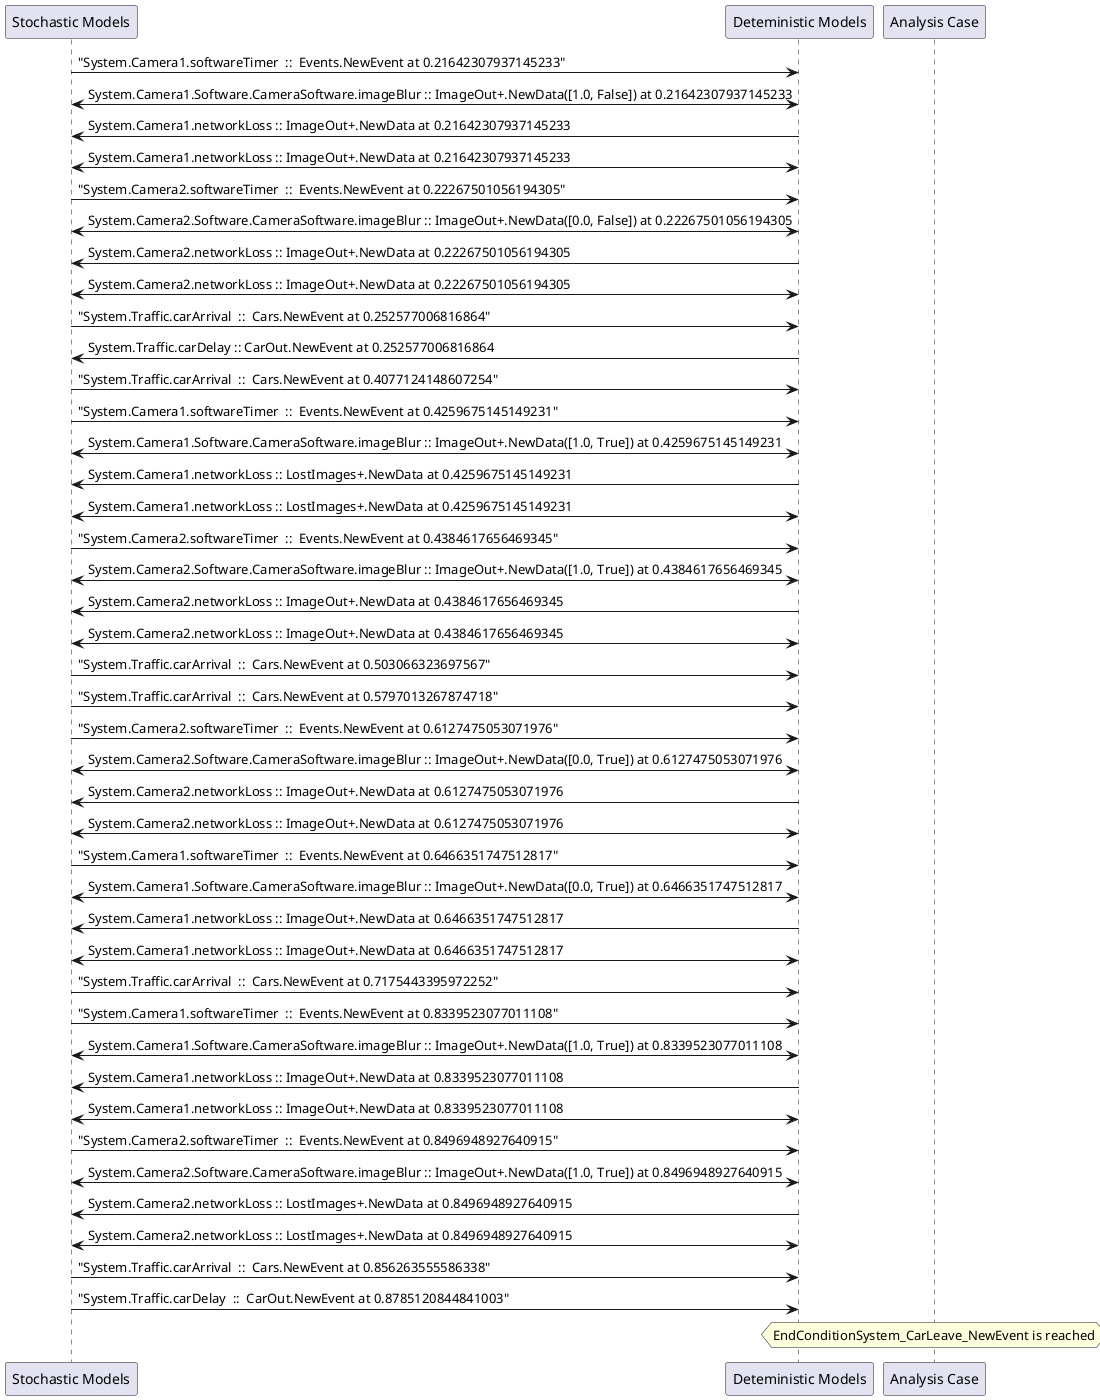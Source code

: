 
	@startuml
	participant "Stochastic Models" as stochmodel
	participant "Deteministic Models" as detmodel
	participant "Analysis Case" as analysis
	{5078_stop} stochmodel -> detmodel : "System.Camera1.softwareTimer  ::  Events.NewEvent at 0.21642307937145233"
detmodel <-> stochmodel : System.Camera1.Software.CameraSoftware.imageBlur :: ImageOut+.NewData([1.0, False]) at 0.21642307937145233
detmodel -> stochmodel : System.Camera1.networkLoss :: ImageOut+.NewData at 0.21642307937145233
detmodel <-> stochmodel : System.Camera1.networkLoss :: ImageOut+.NewData at 0.21642307937145233
{5094_stop} stochmodel -> detmodel : "System.Camera2.softwareTimer  ::  Events.NewEvent at 0.22267501056194305"
detmodel <-> stochmodel : System.Camera2.Software.CameraSoftware.imageBlur :: ImageOut+.NewData([0.0, False]) at 0.22267501056194305
detmodel -> stochmodel : System.Camera2.networkLoss :: ImageOut+.NewData at 0.22267501056194305
detmodel <-> stochmodel : System.Camera2.networkLoss :: ImageOut+.NewData at 0.22267501056194305
{5109_stop} stochmodel -> detmodel : "System.Traffic.carArrival  ::  Cars.NewEvent at 0.252577006816864"
{5124_start} detmodel -> stochmodel : System.Traffic.carDelay :: CarOut.NewEvent at 0.252577006816864
{5110_stop} stochmodel -> detmodel : "System.Traffic.carArrival  ::  Cars.NewEvent at 0.4077124148607254"
{5079_stop} stochmodel -> detmodel : "System.Camera1.softwareTimer  ::  Events.NewEvent at 0.4259675145149231"
detmodel <-> stochmodel : System.Camera1.Software.CameraSoftware.imageBlur :: ImageOut+.NewData([1.0, True]) at 0.4259675145149231
detmodel -> stochmodel : System.Camera1.networkLoss :: LostImages+.NewData at 0.4259675145149231
detmodel <-> stochmodel : System.Camera1.networkLoss :: LostImages+.NewData at 0.4259675145149231
{5095_stop} stochmodel -> detmodel : "System.Camera2.softwareTimer  ::  Events.NewEvent at 0.4384617656469345"
detmodel <-> stochmodel : System.Camera2.Software.CameraSoftware.imageBlur :: ImageOut+.NewData([1.0, True]) at 0.4384617656469345
detmodel -> stochmodel : System.Camera2.networkLoss :: ImageOut+.NewData at 0.4384617656469345
detmodel <-> stochmodel : System.Camera2.networkLoss :: ImageOut+.NewData at 0.4384617656469345
{5111_stop} stochmodel -> detmodel : "System.Traffic.carArrival  ::  Cars.NewEvent at 0.503066323697567"
{5112_stop} stochmodel -> detmodel : "System.Traffic.carArrival  ::  Cars.NewEvent at 0.5797013267874718"
{5096_stop} stochmodel -> detmodel : "System.Camera2.softwareTimer  ::  Events.NewEvent at 0.6127475053071976"
detmodel <-> stochmodel : System.Camera2.Software.CameraSoftware.imageBlur :: ImageOut+.NewData([0.0, True]) at 0.6127475053071976
detmodel -> stochmodel : System.Camera2.networkLoss :: ImageOut+.NewData at 0.6127475053071976
detmodel <-> stochmodel : System.Camera2.networkLoss :: ImageOut+.NewData at 0.6127475053071976
{5080_stop} stochmodel -> detmodel : "System.Camera1.softwareTimer  ::  Events.NewEvent at 0.6466351747512817"
detmodel <-> stochmodel : System.Camera1.Software.CameraSoftware.imageBlur :: ImageOut+.NewData([0.0, True]) at 0.6466351747512817
detmodel -> stochmodel : System.Camera1.networkLoss :: ImageOut+.NewData at 0.6466351747512817
detmodel <-> stochmodel : System.Camera1.networkLoss :: ImageOut+.NewData at 0.6466351747512817
{5113_stop} stochmodel -> detmodel : "System.Traffic.carArrival  ::  Cars.NewEvent at 0.7175443395972252"
{5081_stop} stochmodel -> detmodel : "System.Camera1.softwareTimer  ::  Events.NewEvent at 0.8339523077011108"
detmodel <-> stochmodel : System.Camera1.Software.CameraSoftware.imageBlur :: ImageOut+.NewData([1.0, True]) at 0.8339523077011108
detmodel -> stochmodel : System.Camera1.networkLoss :: ImageOut+.NewData at 0.8339523077011108
detmodel <-> stochmodel : System.Camera1.networkLoss :: ImageOut+.NewData at 0.8339523077011108
{5097_stop} stochmodel -> detmodel : "System.Camera2.softwareTimer  ::  Events.NewEvent at 0.8496948927640915"
detmodel <-> stochmodel : System.Camera2.Software.CameraSoftware.imageBlur :: ImageOut+.NewData([1.0, True]) at 0.8496948927640915
detmodel -> stochmodel : System.Camera2.networkLoss :: LostImages+.NewData at 0.8496948927640915
detmodel <-> stochmodel : System.Camera2.networkLoss :: LostImages+.NewData at 0.8496948927640915
{5114_stop} stochmodel -> detmodel : "System.Traffic.carArrival  ::  Cars.NewEvent at 0.856263555586338"
{5124_stop} stochmodel -> detmodel : "System.Traffic.carDelay  ::  CarOut.NewEvent at 0.8785120844841003"
{5124_start} <-> {5124_stop} : delay
hnote over analysis 
EndConditionSystem_CarLeave_NewEvent is reached
endnote
@enduml